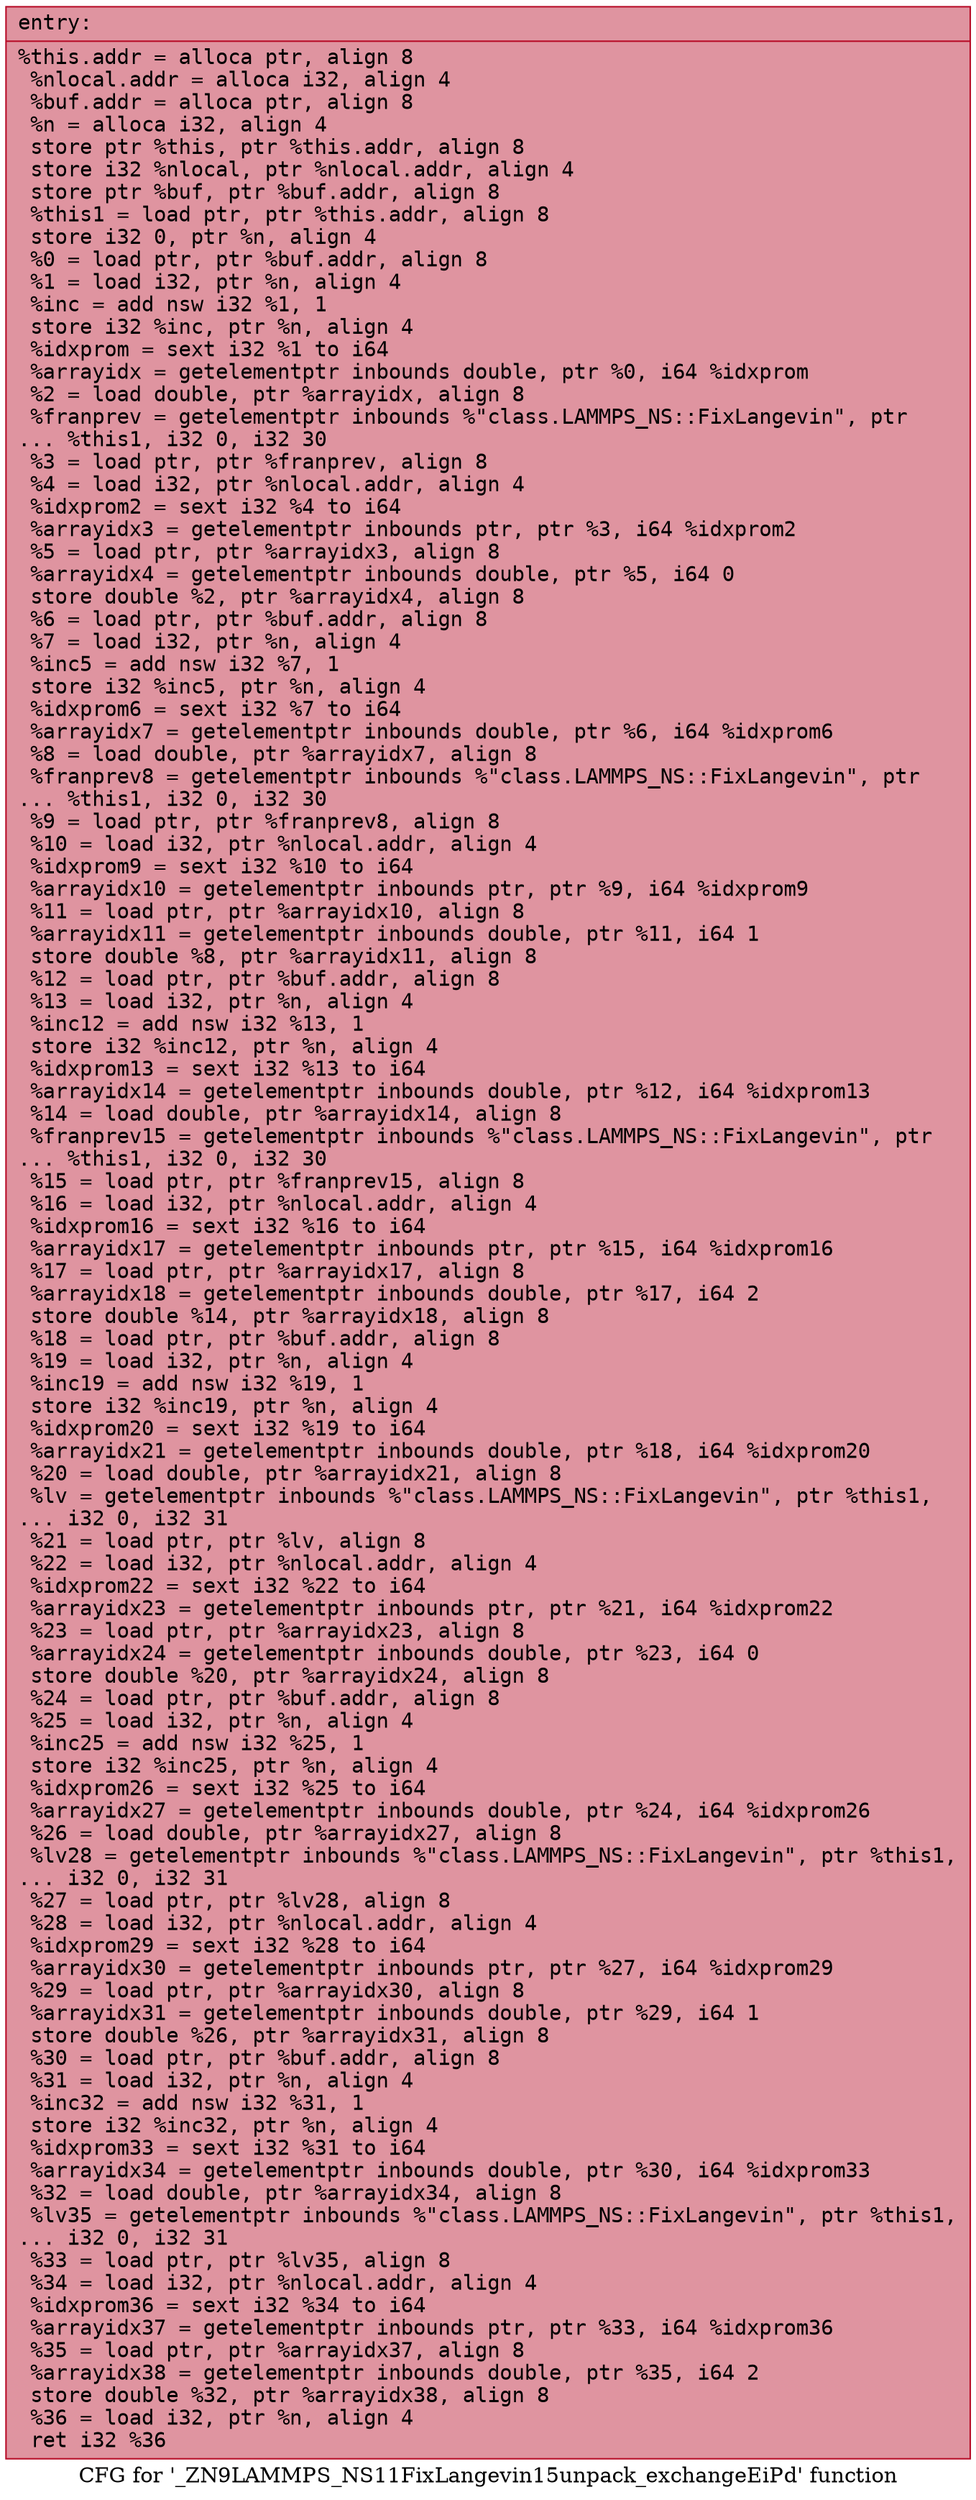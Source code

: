 digraph "CFG for '_ZN9LAMMPS_NS11FixLangevin15unpack_exchangeEiPd' function" {
	label="CFG for '_ZN9LAMMPS_NS11FixLangevin15unpack_exchangeEiPd' function";

	Node0x55e6b1be6870 [shape=record,color="#b70d28ff", style=filled, fillcolor="#b70d2870" fontname="Courier",label="{entry:\l|  %this.addr = alloca ptr, align 8\l  %nlocal.addr = alloca i32, align 4\l  %buf.addr = alloca ptr, align 8\l  %n = alloca i32, align 4\l  store ptr %this, ptr %this.addr, align 8\l  store i32 %nlocal, ptr %nlocal.addr, align 4\l  store ptr %buf, ptr %buf.addr, align 8\l  %this1 = load ptr, ptr %this.addr, align 8\l  store i32 0, ptr %n, align 4\l  %0 = load ptr, ptr %buf.addr, align 8\l  %1 = load i32, ptr %n, align 4\l  %inc = add nsw i32 %1, 1\l  store i32 %inc, ptr %n, align 4\l  %idxprom = sext i32 %1 to i64\l  %arrayidx = getelementptr inbounds double, ptr %0, i64 %idxprom\l  %2 = load double, ptr %arrayidx, align 8\l  %franprev = getelementptr inbounds %\"class.LAMMPS_NS::FixLangevin\", ptr\l... %this1, i32 0, i32 30\l  %3 = load ptr, ptr %franprev, align 8\l  %4 = load i32, ptr %nlocal.addr, align 4\l  %idxprom2 = sext i32 %4 to i64\l  %arrayidx3 = getelementptr inbounds ptr, ptr %3, i64 %idxprom2\l  %5 = load ptr, ptr %arrayidx3, align 8\l  %arrayidx4 = getelementptr inbounds double, ptr %5, i64 0\l  store double %2, ptr %arrayidx4, align 8\l  %6 = load ptr, ptr %buf.addr, align 8\l  %7 = load i32, ptr %n, align 4\l  %inc5 = add nsw i32 %7, 1\l  store i32 %inc5, ptr %n, align 4\l  %idxprom6 = sext i32 %7 to i64\l  %arrayidx7 = getelementptr inbounds double, ptr %6, i64 %idxprom6\l  %8 = load double, ptr %arrayidx7, align 8\l  %franprev8 = getelementptr inbounds %\"class.LAMMPS_NS::FixLangevin\", ptr\l... %this1, i32 0, i32 30\l  %9 = load ptr, ptr %franprev8, align 8\l  %10 = load i32, ptr %nlocal.addr, align 4\l  %idxprom9 = sext i32 %10 to i64\l  %arrayidx10 = getelementptr inbounds ptr, ptr %9, i64 %idxprom9\l  %11 = load ptr, ptr %arrayidx10, align 8\l  %arrayidx11 = getelementptr inbounds double, ptr %11, i64 1\l  store double %8, ptr %arrayidx11, align 8\l  %12 = load ptr, ptr %buf.addr, align 8\l  %13 = load i32, ptr %n, align 4\l  %inc12 = add nsw i32 %13, 1\l  store i32 %inc12, ptr %n, align 4\l  %idxprom13 = sext i32 %13 to i64\l  %arrayidx14 = getelementptr inbounds double, ptr %12, i64 %idxprom13\l  %14 = load double, ptr %arrayidx14, align 8\l  %franprev15 = getelementptr inbounds %\"class.LAMMPS_NS::FixLangevin\", ptr\l... %this1, i32 0, i32 30\l  %15 = load ptr, ptr %franprev15, align 8\l  %16 = load i32, ptr %nlocal.addr, align 4\l  %idxprom16 = sext i32 %16 to i64\l  %arrayidx17 = getelementptr inbounds ptr, ptr %15, i64 %idxprom16\l  %17 = load ptr, ptr %arrayidx17, align 8\l  %arrayidx18 = getelementptr inbounds double, ptr %17, i64 2\l  store double %14, ptr %arrayidx18, align 8\l  %18 = load ptr, ptr %buf.addr, align 8\l  %19 = load i32, ptr %n, align 4\l  %inc19 = add nsw i32 %19, 1\l  store i32 %inc19, ptr %n, align 4\l  %idxprom20 = sext i32 %19 to i64\l  %arrayidx21 = getelementptr inbounds double, ptr %18, i64 %idxprom20\l  %20 = load double, ptr %arrayidx21, align 8\l  %lv = getelementptr inbounds %\"class.LAMMPS_NS::FixLangevin\", ptr %this1,\l... i32 0, i32 31\l  %21 = load ptr, ptr %lv, align 8\l  %22 = load i32, ptr %nlocal.addr, align 4\l  %idxprom22 = sext i32 %22 to i64\l  %arrayidx23 = getelementptr inbounds ptr, ptr %21, i64 %idxprom22\l  %23 = load ptr, ptr %arrayidx23, align 8\l  %arrayidx24 = getelementptr inbounds double, ptr %23, i64 0\l  store double %20, ptr %arrayidx24, align 8\l  %24 = load ptr, ptr %buf.addr, align 8\l  %25 = load i32, ptr %n, align 4\l  %inc25 = add nsw i32 %25, 1\l  store i32 %inc25, ptr %n, align 4\l  %idxprom26 = sext i32 %25 to i64\l  %arrayidx27 = getelementptr inbounds double, ptr %24, i64 %idxprom26\l  %26 = load double, ptr %arrayidx27, align 8\l  %lv28 = getelementptr inbounds %\"class.LAMMPS_NS::FixLangevin\", ptr %this1,\l... i32 0, i32 31\l  %27 = load ptr, ptr %lv28, align 8\l  %28 = load i32, ptr %nlocal.addr, align 4\l  %idxprom29 = sext i32 %28 to i64\l  %arrayidx30 = getelementptr inbounds ptr, ptr %27, i64 %idxprom29\l  %29 = load ptr, ptr %arrayidx30, align 8\l  %arrayidx31 = getelementptr inbounds double, ptr %29, i64 1\l  store double %26, ptr %arrayidx31, align 8\l  %30 = load ptr, ptr %buf.addr, align 8\l  %31 = load i32, ptr %n, align 4\l  %inc32 = add nsw i32 %31, 1\l  store i32 %inc32, ptr %n, align 4\l  %idxprom33 = sext i32 %31 to i64\l  %arrayidx34 = getelementptr inbounds double, ptr %30, i64 %idxprom33\l  %32 = load double, ptr %arrayidx34, align 8\l  %lv35 = getelementptr inbounds %\"class.LAMMPS_NS::FixLangevin\", ptr %this1,\l... i32 0, i32 31\l  %33 = load ptr, ptr %lv35, align 8\l  %34 = load i32, ptr %nlocal.addr, align 4\l  %idxprom36 = sext i32 %34 to i64\l  %arrayidx37 = getelementptr inbounds ptr, ptr %33, i64 %idxprom36\l  %35 = load ptr, ptr %arrayidx37, align 8\l  %arrayidx38 = getelementptr inbounds double, ptr %35, i64 2\l  store double %32, ptr %arrayidx38, align 8\l  %36 = load i32, ptr %n, align 4\l  ret i32 %36\l}"];
}
